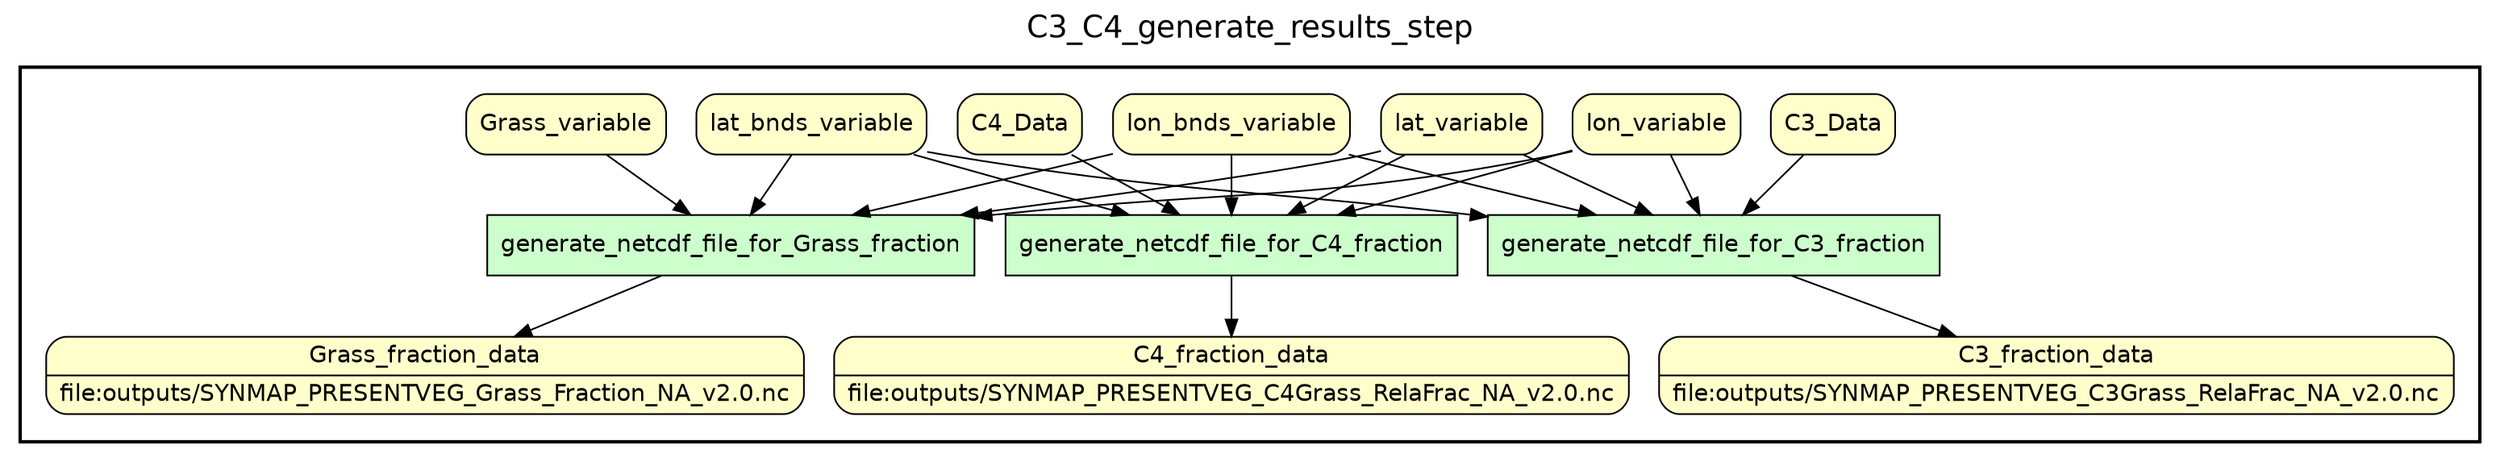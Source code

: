 
/* Start of top-level graph */
digraph Workflow {
rankdir=TB

/* Title for graph */
fontname=Helvetica; fontsize=18; labelloc=t
label=C3_C4_generate_results_step

/* Start of double cluster for drawing box around nodes in workflow */
subgraph cluster_workflow_box_outer { label=""; color=black; penwidth=2
subgraph cluster_workflow_box_inner { label=""; penwidth=0

/* Style for nodes representing atomic programs in workflow */
node[shape=box style=filled fillcolor="#CCFFCC" peripheries=1 fontname=Helvetica]

/* Nodes representing atomic programs in workflow */
generate_netcdf_file_for_C3_fraction
generate_netcdf_file_for_C4_fraction
generate_netcdf_file_for_Grass_fraction

/* Style for nodes representing non-parameter data channels in workflow */
node[shape=box style="rounded,filled" fillcolor="#FFFFCC" peripheries=1 fontname=Helvetica]

/* Nodes representing non-parameter data channels in workflow */
C3_fraction_data [shape=record rankdir=LR label="{<f0> C3_fraction_data |<f1> file\:outputs/SYNMAP_PRESENTVEG_C3Grass_RelaFrac_NA_v2.0.nc}"];
C4_fraction_data [shape=record rankdir=LR label="{<f0> C4_fraction_data |<f1> file\:outputs/SYNMAP_PRESENTVEG_C4Grass_RelaFrac_NA_v2.0.nc}"];
Grass_fraction_data [shape=record rankdir=LR label="{<f0> Grass_fraction_data |<f1> file\:outputs/SYNMAP_PRESENTVEG_Grass_Fraction_NA_v2.0.nc}"];

/* Edges representing connections between programs and channels */
generate_netcdf_file_for_C3_fraction -> C3_fraction_data
lon_variable -> generate_netcdf_file_for_C3_fraction
lat_variable -> generate_netcdf_file_for_C3_fraction
lon_bnds_variable -> generate_netcdf_file_for_C3_fraction
lat_bnds_variable -> generate_netcdf_file_for_C3_fraction
C3_Data -> generate_netcdf_file_for_C3_fraction
generate_netcdf_file_for_C4_fraction -> C4_fraction_data
lon_variable -> generate_netcdf_file_for_C4_fraction
lat_variable -> generate_netcdf_file_for_C4_fraction
lon_bnds_variable -> generate_netcdf_file_for_C4_fraction
lat_bnds_variable -> generate_netcdf_file_for_C4_fraction
C4_Data -> generate_netcdf_file_for_C4_fraction
generate_netcdf_file_for_Grass_fraction -> Grass_fraction_data
lon_variable -> generate_netcdf_file_for_Grass_fraction
lat_variable -> generate_netcdf_file_for_Grass_fraction
lon_bnds_variable -> generate_netcdf_file_for_Grass_fraction
lat_bnds_variable -> generate_netcdf_file_for_Grass_fraction
Grass_variable -> generate_netcdf_file_for_Grass_fraction

/* End of double cluster for drawing box around nodes in workflow */
}}

/* End of top-level graph */
}
